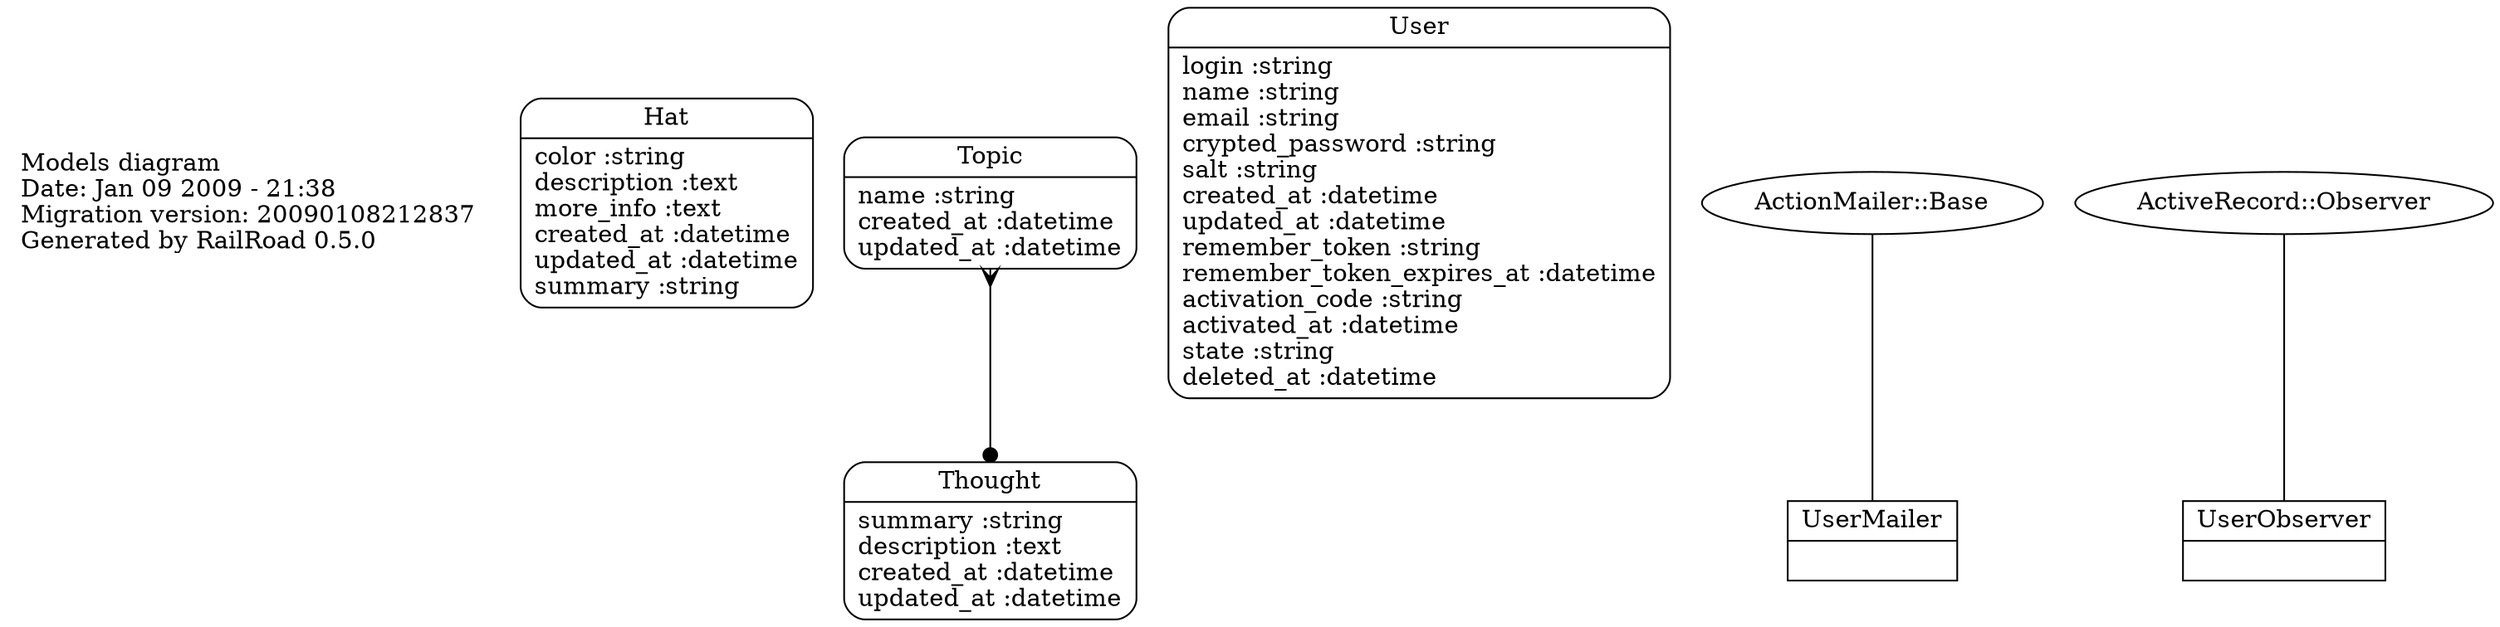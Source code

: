 digraph models_diagram {
	graph[overlap=false, splines=true]
	_diagram_info [shape="plaintext", label="Models diagram\lDate: Jan 09 2009 - 21:38\lMigration version: 20090108212837\lGenerated by RailRoad 0.5.0\l", fontsize=14]
	"Hat" [shape=Mrecord, label="{Hat|color :string\ldescription :text\lmore_info :text\lcreated_at :datetime\lupdated_at :datetime\lsummary :string\l}"]
	"Thought" [shape=Mrecord, label="{Thought|summary :string\ldescription :text\lcreated_at :datetime\lupdated_at :datetime\l}"]
	"Topic" [shape=Mrecord, label="{Topic|name :string\lcreated_at :datetime\lupdated_at :datetime\l}"]
	"User" [shape=Mrecord, label="{User|login :string\lname :string\lemail :string\lcrypted_password :string\lsalt :string\lcreated_at :datetime\lupdated_at :datetime\lremember_token :string\lremember_token_expires_at :datetime\lactivation_code :string\lactivated_at :datetime\lstate :string\ldeleted_at :datetime\l}"]
	"UserMailer" [shape=record, label="{UserMailer|}"]
	"UserObserver" [shape=record, label="{UserObserver|}"]
	"Topic" -> "Thought" [arrowtail=crow, arrowhead=dot, dir=both]
	"ActionMailer::Base" -> "UserMailer" [label="", arrowhead="none", arrowtail="onormal"]
	"ActiveRecord::Observer" -> "UserObserver" [label="", arrowhead="none", arrowtail="onormal"]
}
